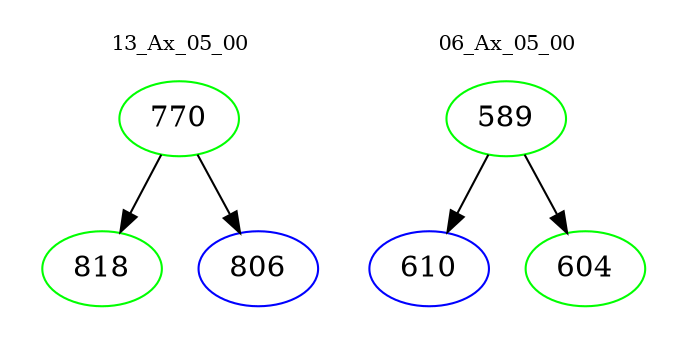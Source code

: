 digraph{
subgraph cluster_0 {
color = white
label = "13_Ax_05_00";
fontsize=10;
T0_770 [label="770", color="green"]
T0_770 -> T0_818 [color="black"]
T0_818 [label="818", color="green"]
T0_770 -> T0_806 [color="black"]
T0_806 [label="806", color="blue"]
}
subgraph cluster_1 {
color = white
label = "06_Ax_05_00";
fontsize=10;
T1_589 [label="589", color="green"]
T1_589 -> T1_610 [color="black"]
T1_610 [label="610", color="blue"]
T1_589 -> T1_604 [color="black"]
T1_604 [label="604", color="green"]
}
}
